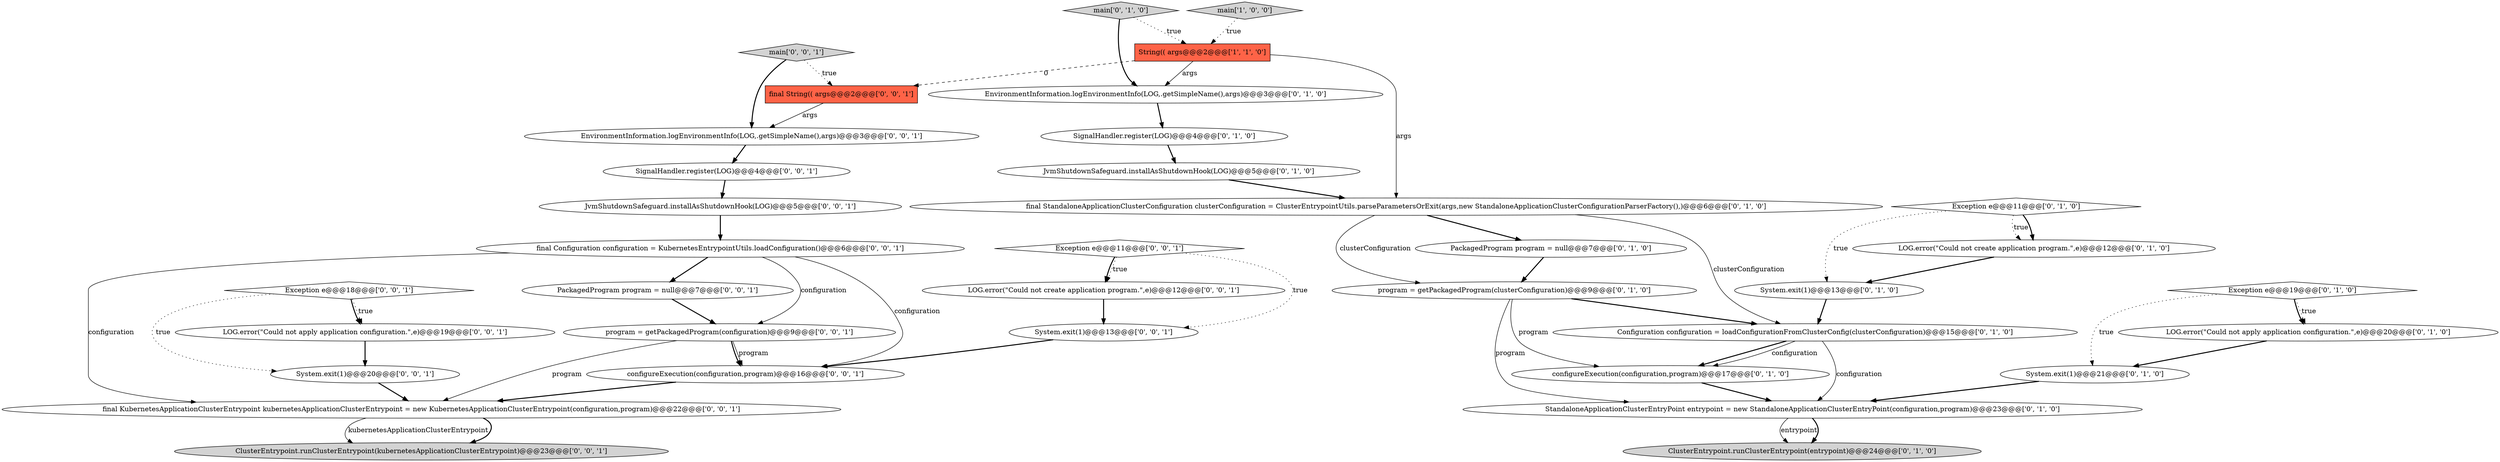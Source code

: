 digraph {
8 [style = filled, label = "ClusterEntrypoint.runClusterEntrypoint(entrypoint)@@@24@@@['0', '1', '0']", fillcolor = lightgray, shape = ellipse image = "AAA0AAABBB2BBB"];
9 [style = filled, label = "program = getPackagedProgram(clusterConfiguration)@@@9@@@['0', '1', '0']", fillcolor = white, shape = ellipse image = "AAA0AAABBB2BBB"];
25 [style = filled, label = "LOG.error(\"Could not create application program.\",e)@@@12@@@['0', '0', '1']", fillcolor = white, shape = ellipse image = "AAA0AAABBB3BBB"];
24 [style = filled, label = "Exception e@@@11@@@['0', '0', '1']", fillcolor = white, shape = diamond image = "AAA0AAABBB3BBB"];
26 [style = filled, label = "program = getPackagedProgram(configuration)@@@9@@@['0', '0', '1']", fillcolor = white, shape = ellipse image = "AAA0AAABBB3BBB"];
29 [style = filled, label = "System.exit(1)@@@13@@@['0', '0', '1']", fillcolor = white, shape = ellipse image = "AAA0AAABBB3BBB"];
12 [style = filled, label = "PackagedProgram program = null@@@7@@@['0', '1', '0']", fillcolor = white, shape = ellipse image = "AAA0AAABBB2BBB"];
30 [style = filled, label = "SignalHandler.register(LOG)@@@4@@@['0', '0', '1']", fillcolor = white, shape = ellipse image = "AAA0AAABBB3BBB"];
19 [style = filled, label = "System.exit(1)@@@20@@@['0', '0', '1']", fillcolor = white, shape = ellipse image = "AAA0AAABBB3BBB"];
22 [style = filled, label = "JvmShutdownSafeguard.installAsShutdownHook(LOG)@@@5@@@['0', '0', '1']", fillcolor = white, shape = ellipse image = "AAA0AAABBB3BBB"];
23 [style = filled, label = "main['0', '0', '1']", fillcolor = lightgray, shape = diamond image = "AAA0AAABBB3BBB"];
35 [style = filled, label = "ClusterEntrypoint.runClusterEntrypoint(kubernetesApplicationClusterEntrypoint)@@@23@@@['0', '0', '1']", fillcolor = lightgray, shape = ellipse image = "AAA0AAABBB3BBB"];
11 [style = filled, label = "System.exit(1)@@@21@@@['0', '1', '0']", fillcolor = white, shape = ellipse image = "AAA0AAABBB2BBB"];
18 [style = filled, label = "final StandaloneApplicationClusterConfiguration clusterConfiguration = ClusterEntrypointUtils.parseParametersOrExit(args,new StandaloneApplicationClusterConfigurationParserFactory(),)@@@6@@@['0', '1', '0']", fillcolor = white, shape = ellipse image = "AAA1AAABBB2BBB"];
17 [style = filled, label = "System.exit(1)@@@13@@@['0', '1', '0']", fillcolor = white, shape = ellipse image = "AAA0AAABBB2BBB"];
27 [style = filled, label = "final Configuration configuration = KubernetesEntrypointUtils.loadConfiguration()@@@6@@@['0', '0', '1']", fillcolor = white, shape = ellipse image = "AAA0AAABBB3BBB"];
0 [style = filled, label = "main['1', '0', '0']", fillcolor = lightgray, shape = diamond image = "AAA0AAABBB1BBB"];
3 [style = filled, label = "LOG.error(\"Could not create application program.\",e)@@@12@@@['0', '1', '0']", fillcolor = white, shape = ellipse image = "AAA0AAABBB2BBB"];
15 [style = filled, label = "Exception e@@@19@@@['0', '1', '0']", fillcolor = white, shape = diamond image = "AAA0AAABBB2BBB"];
2 [style = filled, label = "SignalHandler.register(LOG)@@@4@@@['0', '1', '0']", fillcolor = white, shape = ellipse image = "AAA0AAABBB2BBB"];
33 [style = filled, label = "EnvironmentInformation.logEnvironmentInfo(LOG,.getSimpleName(),args)@@@3@@@['0', '0', '1']", fillcolor = white, shape = ellipse image = "AAA0AAABBB3BBB"];
28 [style = filled, label = "LOG.error(\"Could not apply application configuration.\",e)@@@19@@@['0', '0', '1']", fillcolor = white, shape = ellipse image = "AAA0AAABBB3BBB"];
5 [style = filled, label = "EnvironmentInformation.logEnvironmentInfo(LOG,.getSimpleName(),args)@@@3@@@['0', '1', '0']", fillcolor = white, shape = ellipse image = "AAA0AAABBB2BBB"];
34 [style = filled, label = "configureExecution(configuration,program)@@@16@@@['0', '0', '1']", fillcolor = white, shape = ellipse image = "AAA0AAABBB3BBB"];
16 [style = filled, label = "LOG.error(\"Could not apply application configuration.\",e)@@@20@@@['0', '1', '0']", fillcolor = white, shape = ellipse image = "AAA0AAABBB2BBB"];
1 [style = filled, label = "String(( args@@@2@@@['1', '1', '0']", fillcolor = tomato, shape = box image = "AAA0AAABBB1BBB"];
7 [style = filled, label = "configureExecution(configuration,program)@@@17@@@['0', '1', '0']", fillcolor = white, shape = ellipse image = "AAA0AAABBB2BBB"];
13 [style = filled, label = "Exception e@@@11@@@['0', '1', '0']", fillcolor = white, shape = diamond image = "AAA0AAABBB2BBB"];
21 [style = filled, label = "Exception e@@@18@@@['0', '0', '1']", fillcolor = white, shape = diamond image = "AAA0AAABBB3BBB"];
10 [style = filled, label = "main['0', '1', '0']", fillcolor = lightgray, shape = diamond image = "AAA0AAABBB2BBB"];
14 [style = filled, label = "JvmShutdownSafeguard.installAsShutdownHook(LOG)@@@5@@@['0', '1', '0']", fillcolor = white, shape = ellipse image = "AAA0AAABBB2BBB"];
4 [style = filled, label = "Configuration configuration = loadConfigurationFromClusterConfig(clusterConfiguration)@@@15@@@['0', '1', '0']", fillcolor = white, shape = ellipse image = "AAA0AAABBB2BBB"];
32 [style = filled, label = "final String(( args@@@2@@@['0', '0', '1']", fillcolor = tomato, shape = box image = "AAA0AAABBB3BBB"];
20 [style = filled, label = "PackagedProgram program = null@@@7@@@['0', '0', '1']", fillcolor = white, shape = ellipse image = "AAA0AAABBB3BBB"];
31 [style = filled, label = "final KubernetesApplicationClusterEntrypoint kubernetesApplicationClusterEntrypoint = new KubernetesApplicationClusterEntrypoint(configuration,program)@@@22@@@['0', '0', '1']", fillcolor = white, shape = ellipse image = "AAA0AAABBB3BBB"];
6 [style = filled, label = "StandaloneApplicationClusterEntryPoint entrypoint = new StandaloneApplicationClusterEntryPoint(configuration,program)@@@23@@@['0', '1', '0']", fillcolor = white, shape = ellipse image = "AAA0AAABBB2BBB"];
5->2 [style = bold, label=""];
27->26 [style = solid, label="configuration"];
0->1 [style = dotted, label="true"];
4->6 [style = solid, label="configuration"];
25->29 [style = bold, label=""];
10->1 [style = dotted, label="true"];
4->7 [style = bold, label=""];
1->32 [style = dashed, label="0"];
27->34 [style = solid, label="configuration"];
26->34 [style = solid, label="program"];
14->18 [style = bold, label=""];
9->4 [style = bold, label=""];
6->8 [style = solid, label="entrypoint"];
22->27 [style = bold, label=""];
7->6 [style = bold, label=""];
23->33 [style = bold, label=""];
28->19 [style = bold, label=""];
30->22 [style = bold, label=""];
15->11 [style = dotted, label="true"];
27->31 [style = solid, label="configuration"];
11->6 [style = bold, label=""];
23->32 [style = dotted, label="true"];
13->17 [style = dotted, label="true"];
6->8 [style = bold, label=""];
27->20 [style = bold, label=""];
31->35 [style = solid, label="kubernetesApplicationClusterEntrypoint"];
1->5 [style = solid, label="args"];
12->9 [style = bold, label=""];
17->4 [style = bold, label=""];
31->35 [style = bold, label=""];
29->34 [style = bold, label=""];
3->17 [style = bold, label=""];
33->30 [style = bold, label=""];
9->6 [style = solid, label="program"];
26->31 [style = solid, label="program"];
26->34 [style = bold, label=""];
34->31 [style = bold, label=""];
4->7 [style = solid, label="configuration"];
18->4 [style = solid, label="clusterConfiguration"];
21->19 [style = dotted, label="true"];
13->3 [style = dotted, label="true"];
15->16 [style = bold, label=""];
24->29 [style = dotted, label="true"];
13->3 [style = bold, label=""];
32->33 [style = solid, label="args"];
15->16 [style = dotted, label="true"];
2->14 [style = bold, label=""];
24->25 [style = bold, label=""];
24->25 [style = dotted, label="true"];
18->12 [style = bold, label=""];
19->31 [style = bold, label=""];
16->11 [style = bold, label=""];
20->26 [style = bold, label=""];
10->5 [style = bold, label=""];
21->28 [style = dotted, label="true"];
21->28 [style = bold, label=""];
18->9 [style = solid, label="clusterConfiguration"];
9->7 [style = solid, label="program"];
1->18 [style = solid, label="args"];
}
